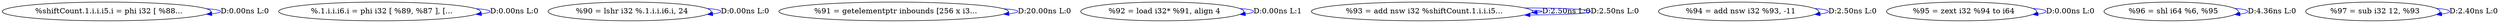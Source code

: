 digraph {
Node0x403bd20[label="  %shiftCount.1.i.i.i5.i = phi i32 [ %88..."];
Node0x403bd20 -> Node0x403bd20[label="D:0.00ns L:0",color=blue];
Node0x403be00[label="  %.1.i.i.i6.i = phi i32 [ %89, %87 ], [..."];
Node0x403be00 -> Node0x403be00[label="D:0.00ns L:0",color=blue];
Node0x403bee0[label="  %90 = lshr i32 %.1.i.i.i6.i, 24"];
Node0x403bee0 -> Node0x403bee0[label="D:0.00ns L:0",color=blue];
Node0x403bfc0[label="  %91 = getelementptr inbounds [256 x i3..."];
Node0x403bfc0 -> Node0x403bfc0[label="D:20.00ns L:0",color=blue];
Node0x403c0a0[label="  %92 = load i32* %91, align 4"];
Node0x403c0a0 -> Node0x403c0a0[label="D:0.00ns L:1",color=blue];
Node0x403c180[label="  %93 = add nsw i32 %shiftCount.1.i.i.i5..."];
Node0x403c180 -> Node0x403c180[label="D:2.50ns L:0",color=blue];
Node0x403c180 -> Node0x403c180[label="D:2.50ns L:0",color=blue];
Node0x403c260[label="  %94 = add nsw i32 %93, -11"];
Node0x403c260 -> Node0x403c260[label="D:2.50ns L:0",color=blue];
Node0x403c340[label="  %95 = zext i32 %94 to i64"];
Node0x403c340 -> Node0x403c340[label="D:0.00ns L:0",color=blue];
Node0x403c420[label="  %96 = shl i64 %6, %95"];
Node0x403c420 -> Node0x403c420[label="D:4.36ns L:0",color=blue];
Node0x403c500[label="  %97 = sub i32 12, %93"];
Node0x403c500 -> Node0x403c500[label="D:2.40ns L:0",color=blue];
}
